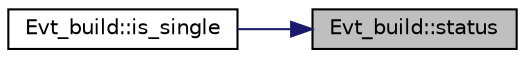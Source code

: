 digraph "Evt_build::status"
{
 // LATEX_PDF_SIZE
  edge [fontname="Helvetica",fontsize="10",labelfontname="Helvetica",labelfontsize="10"];
  node [fontname="Helvetica",fontsize="10",shape=record];
  rankdir="RL";
  Node1 [label="Evt_build::status",height=0.2,width=0.4,color="black", fillcolor="grey75", style="filled", fontcolor="black",tooltip=" "];
  Node1 -> Node2 [dir="back",color="midnightblue",fontsize="10",style="solid",fontname="Helvetica"];
  Node2 [label="Evt_build::is_single",height=0.2,width=0.4,color="black", fillcolor="white", style="filled",URL="$class_evt__build.html#a86c690f8821cfeb913a20a99f0da814b",tooltip=" "];
}
